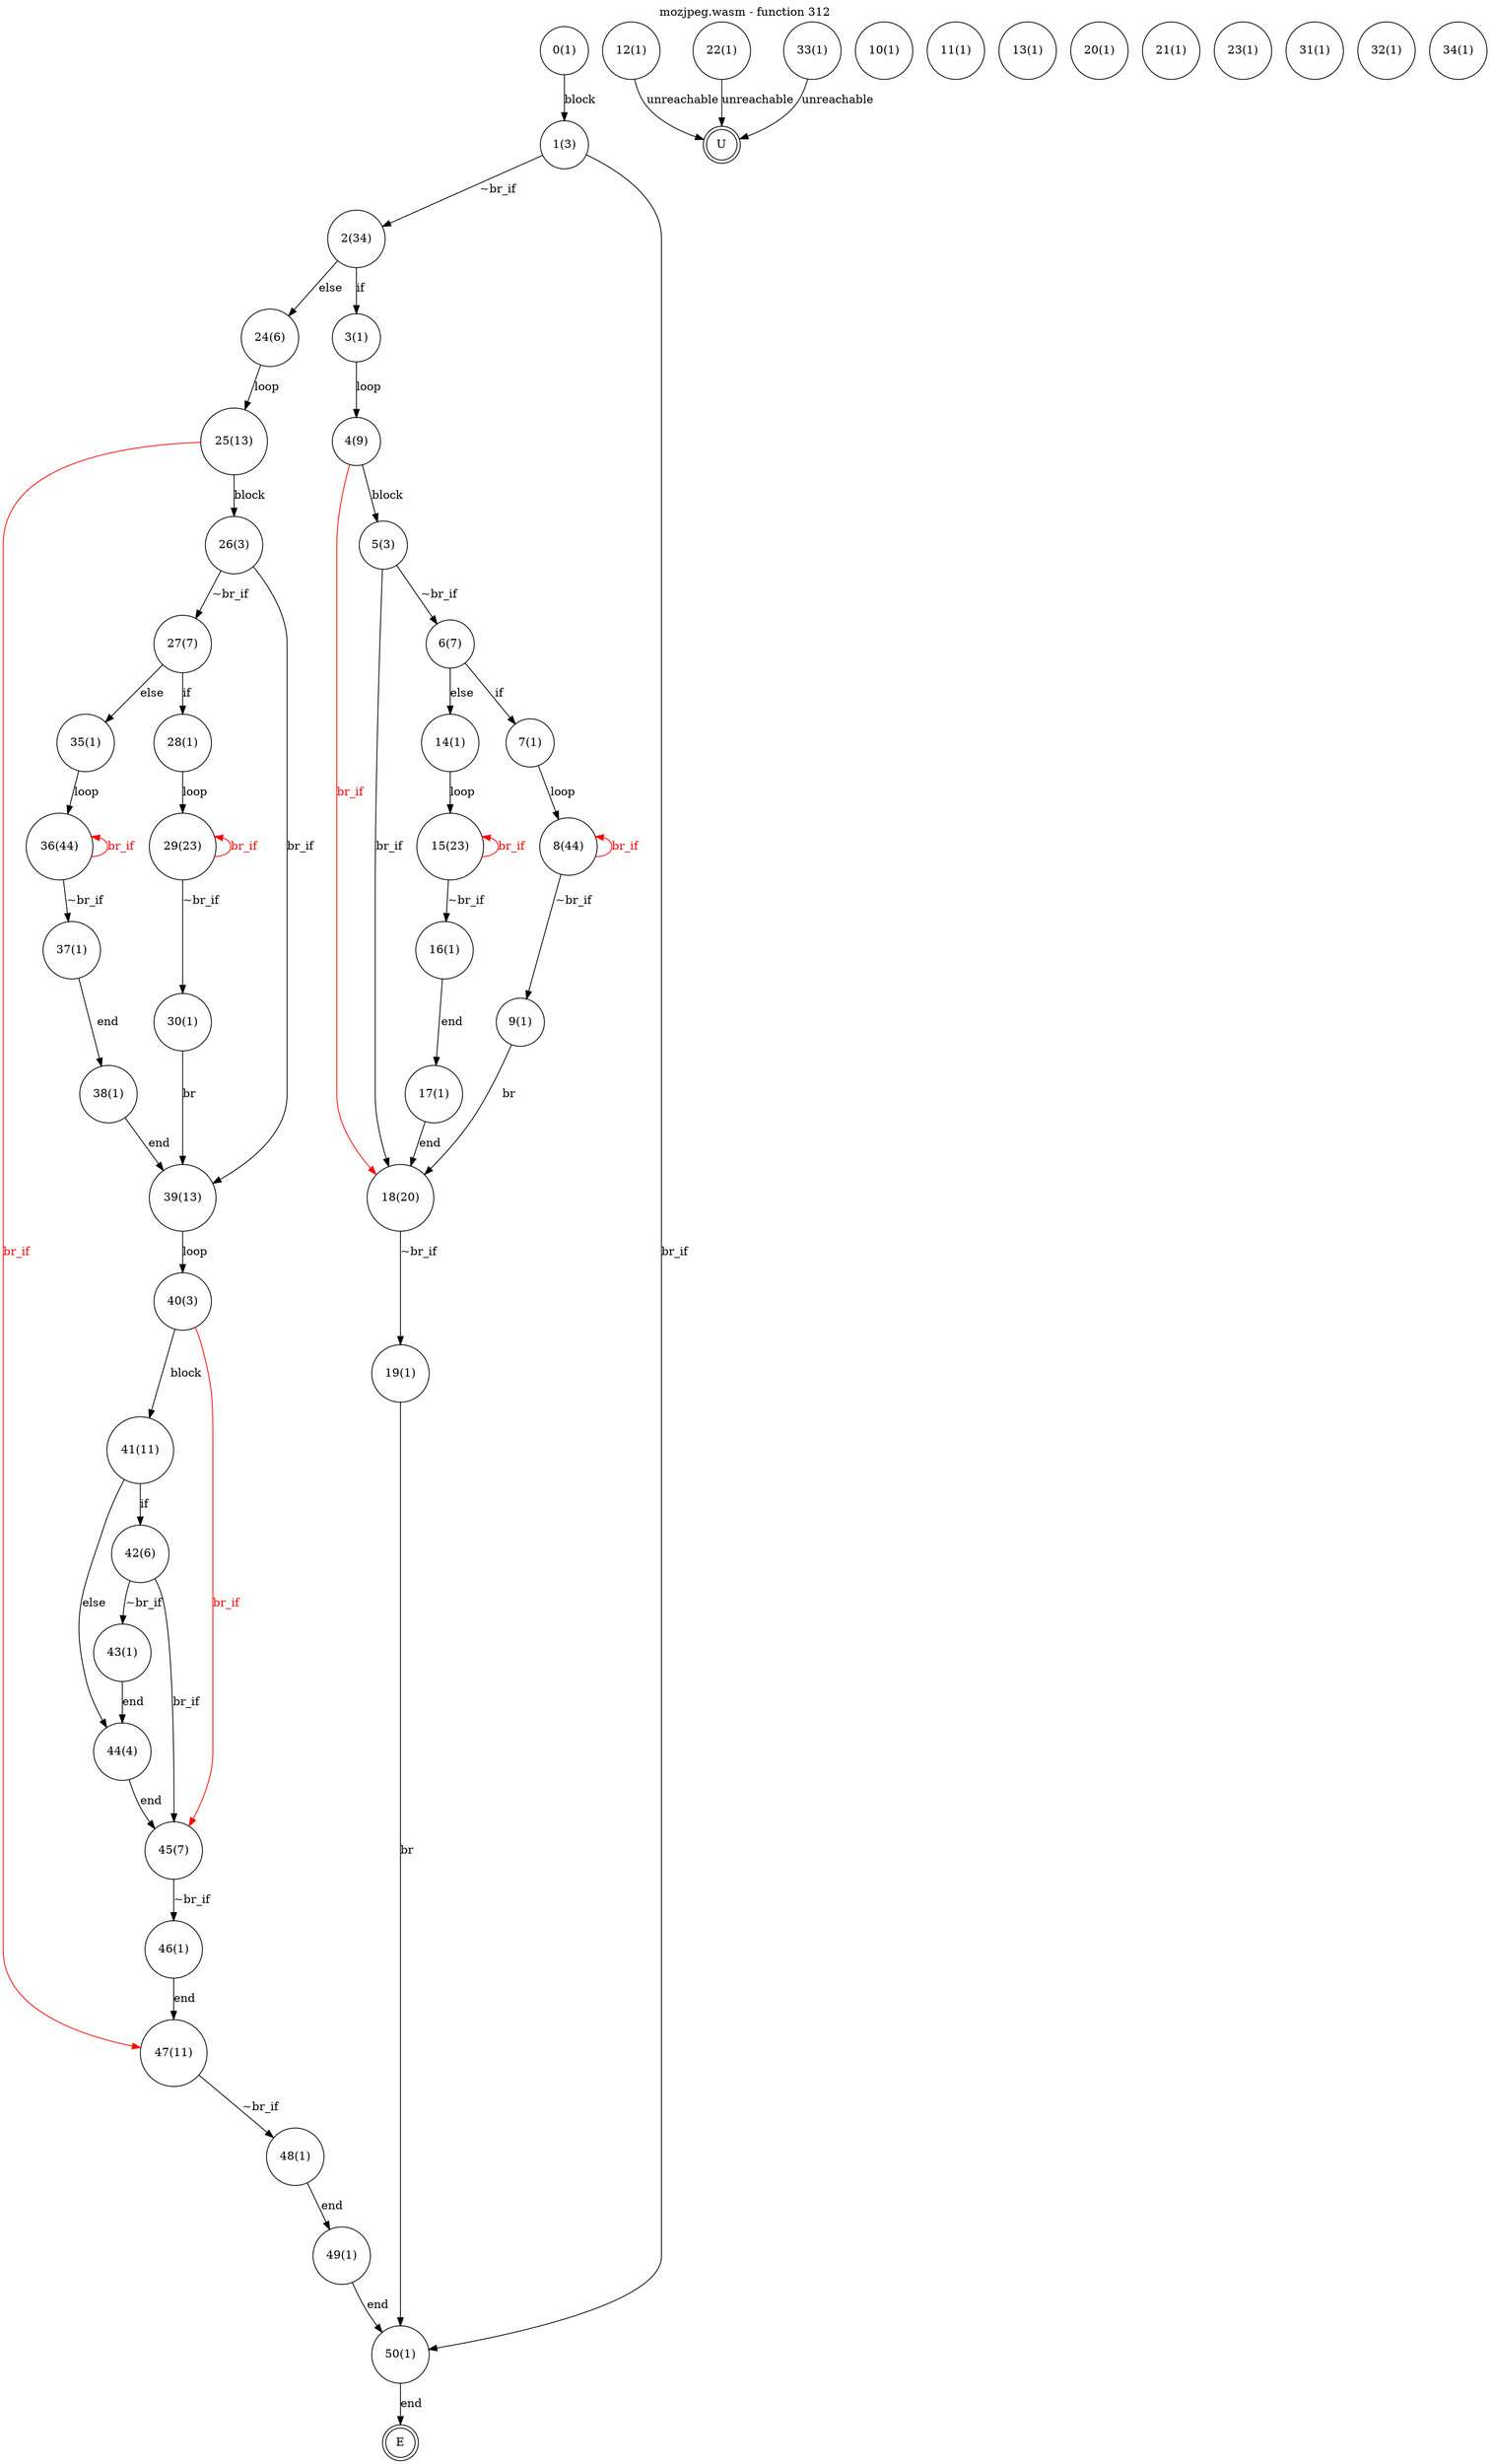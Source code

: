 digraph finite_state_machine {
    label = "mozjpeg.wasm - function 312"
    labelloc =  t
    labelfontsize = 16
    labelfontcolor = black
    labelfontname = "Helvetica"
    node [shape = doublecircle]; E U ;
node [shape=circle, fontcolor=black, style="", label="0(1)"]0
node [shape=circle, fontcolor=black, style="", label="1(3)"]1
node [shape=circle, fontcolor=black, style="", label="2(34)"]2
node [shape=circle, fontcolor=black, style="", label="3(1)"]3
node [shape=circle, fontcolor=black, style="", label="4(9)"]4
node [shape=circle, fontcolor=black, style="", label="5(3)"]5
node [shape=circle, fontcolor=black, style="", label="6(7)"]6
node [shape=circle, fontcolor=black, style="", label="7(1)"]7
node [shape=circle, fontcolor=black, style="", label="8(44)"]8
node [shape=circle, fontcolor=black, style="", label="9(1)"]9
node [shape=circle, fontcolor=black, style="", label="10(1)"]10
node [shape=circle, fontcolor=black, style="", label="11(1)"]11
node [shape=circle, fontcolor=black, style="", label="12(1)"]12
node [shape=circle, fontcolor=black, style="", label="13(1)"]13
node [shape=circle, fontcolor=black, style="", label="14(1)"]14
node [shape=circle, fontcolor=black, style="", label="15(23)"]15
node [shape=circle, fontcolor=black, style="", label="16(1)"]16
node [shape=circle, fontcolor=black, style="", label="17(1)"]17
node [shape=circle, fontcolor=black, style="", label="18(20)"]18
node [shape=circle, fontcolor=black, style="", label="19(1)"]19
node [shape=circle, fontcolor=black, style="", label="20(1)"]20
node [shape=circle, fontcolor=black, style="", label="21(1)"]21
node [shape=circle, fontcolor=black, style="", label="22(1)"]22
node [shape=circle, fontcolor=black, style="", label="23(1)"]23
node [shape=circle, fontcolor=black, style="", label="24(6)"]24
node [shape=circle, fontcolor=black, style="", label="25(13)"]25
node [shape=circle, fontcolor=black, style="", label="26(3)"]26
node [shape=circle, fontcolor=black, style="", label="27(7)"]27
node [shape=circle, fontcolor=black, style="", label="28(1)"]28
node [shape=circle, fontcolor=black, style="", label="29(23)"]29
node [shape=circle, fontcolor=black, style="", label="30(1)"]30
node [shape=circle, fontcolor=black, style="", label="31(1)"]31
node [shape=circle, fontcolor=black, style="", label="32(1)"]32
node [shape=circle, fontcolor=black, style="", label="33(1)"]33
node [shape=circle, fontcolor=black, style="", label="34(1)"]34
node [shape=circle, fontcolor=black, style="", label="35(1)"]35
node [shape=circle, fontcolor=black, style="", label="36(44)"]36
node [shape=circle, fontcolor=black, style="", label="37(1)"]37
node [shape=circle, fontcolor=black, style="", label="38(1)"]38
node [shape=circle, fontcolor=black, style="", label="39(13)"]39
node [shape=circle, fontcolor=black, style="", label="40(3)"]40
node [shape=circle, fontcolor=black, style="", label="41(11)"]41
node [shape=circle, fontcolor=black, style="", label="42(6)"]42
node [shape=circle, fontcolor=black, style="", label="43(1)"]43
node [shape=circle, fontcolor=black, style="", label="44(4)"]44
node [shape=circle, fontcolor=black, style="", label="45(7)"]45
node [shape=circle, fontcolor=black, style="", label="46(1)"]46
node [shape=circle, fontcolor=black, style="", label="47(11)"]47
node [shape=circle, fontcolor=black, style="", label="48(1)"]48
node [shape=circle, fontcolor=black, style="", label="49(1)"]49
node [shape=circle, fontcolor=black, style="", label="50(1)"]50
node [shape=circle, fontcolor=black, style="", label="E"]E
node [shape=circle, fontcolor=black, style="", label="U"]U
    0 -> 1[label="block"];
    1 -> 2[label="~br_if"];
    1 -> 50[label="br_if"];
    2 -> 3[label="if"];
    2 -> 24[label="else"];
    3 -> 4[label="loop"];
    4 -> 5[label="block"];
    5 -> 6[label="~br_if"];
    5 -> 18[label="br_if"];
    6 -> 7[label="if"];
    6 -> 14[label="else"];
    7 -> 8[label="loop"];
    8 -> 9[label="~br_if"];
    8 -> 8[color="red" dir=back fontcolor="red" label="br_if"];
    9 -> 18[label="br"];
    12 -> U[label="unreachable"];
    14 -> 15[label="loop"];
    15 -> 16[label="~br_if"];
    15 -> 15[color="red" dir=back fontcolor="red" label="br_if"];
    16 -> 17[label="end"];
    17 -> 18[label="end"];
    18 -> 19[label="~br_if"];
    18 -> 4[color="red" dir=back fontcolor="red" label="br_if"];
    19 -> 50[label="br"];
    22 -> U[label="unreachable"];
    24 -> 25[label="loop"];
    25 -> 26[label="block"];
    26 -> 27[label="~br_if"];
    26 -> 39[label="br_if"];
    27 -> 28[label="if"];
    27 -> 35[label="else"];
    28 -> 29[label="loop"];
    29 -> 30[label="~br_if"];
    29 -> 29[color="red" dir=back fontcolor="red" label="br_if"];
    30 -> 39[label="br"];
    33 -> U[label="unreachable"];
    35 -> 36[label="loop"];
    36 -> 37[label="~br_if"];
    36 -> 36[color="red" dir=back fontcolor="red" label="br_if"];
    37 -> 38[label="end"];
    38 -> 39[label="end"];
    39 -> 40[label="loop"];
    40 -> 41[label="block"];
    41 -> 42[label="if"];
    41 -> 44[label="else"];
    42 -> 43[label="~br_if"];
    42 -> 45[label="br_if"];
    43 -> 44[label="end"];
    44 -> 45[label="end"];
    45 -> 46[label="~br_if"];
    45 -> 40[color="red" dir=back fontcolor="red" label="br_if"];
    46 -> 47[label="end"];
    47 -> 48[label="~br_if"];
    47 -> 25[color="red" dir=back fontcolor="red" label="br_if"];
    48 -> 49[label="end"];
    49 -> 50[label="end"];
    50 -> E[label="end"];
}
